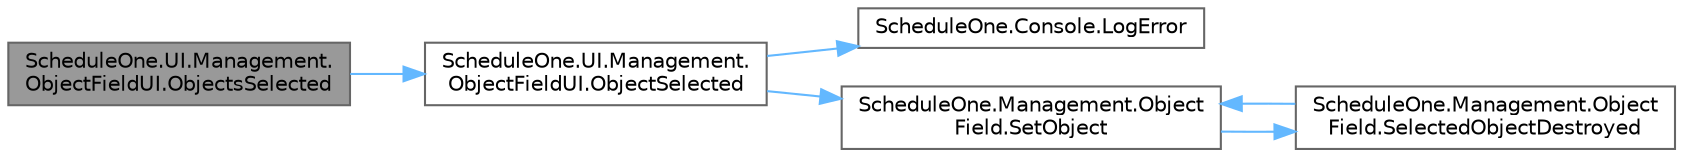 digraph "ScheduleOne.UI.Management.ObjectFieldUI.ObjectsSelected"
{
 // LATEX_PDF_SIZE
  bgcolor="transparent";
  edge [fontname=Helvetica,fontsize=10,labelfontname=Helvetica,labelfontsize=10];
  node [fontname=Helvetica,fontsize=10,shape=box,height=0.2,width=0.4];
  rankdir="LR";
  Node1 [id="Node000001",label="ScheduleOne.UI.Management.\lObjectFieldUI.ObjectsSelected",height=0.2,width=0.4,color="gray40", fillcolor="grey60", style="filled", fontcolor="black",tooltip=" "];
  Node1 -> Node2 [id="edge1_Node000001_Node000002",color="steelblue1",style="solid",tooltip=" "];
  Node2 [id="Node000002",label="ScheduleOne.UI.Management.\lObjectFieldUI.ObjectSelected",height=0.2,width=0.4,color="grey40", fillcolor="white", style="filled",URL="$class_schedule_one_1_1_u_i_1_1_management_1_1_object_field_u_i.html#a055e2f33e45dd7e318d22357a646434a",tooltip=" "];
  Node2 -> Node3 [id="edge2_Node000002_Node000003",color="steelblue1",style="solid",tooltip=" "];
  Node3 [id="Node000003",label="ScheduleOne.Console.LogError",height=0.2,width=0.4,color="grey40", fillcolor="white", style="filled",URL="$class_schedule_one_1_1_console.html#af815c154f3082a5bf25f62c7cc93fad2",tooltip=" "];
  Node2 -> Node4 [id="edge3_Node000002_Node000004",color="steelblue1",style="solid",tooltip=" "];
  Node4 [id="Node000004",label="ScheduleOne.Management.Object\lField.SetObject",height=0.2,width=0.4,color="grey40", fillcolor="white", style="filled",URL="$class_schedule_one_1_1_management_1_1_object_field.html#acf2532d08f29da9ee6824bf1508d5126",tooltip=" "];
  Node4 -> Node5 [id="edge4_Node000004_Node000005",color="steelblue1",style="solid",tooltip=" "];
  Node5 [id="Node000005",label="ScheduleOne.Management.Object\lField.SelectedObjectDestroyed",height=0.2,width=0.4,color="grey40", fillcolor="white", style="filled",URL="$class_schedule_one_1_1_management_1_1_object_field.html#a5fbe66ba37a0b7565b680652880b6c20",tooltip=" "];
  Node5 -> Node4 [id="edge5_Node000005_Node000004",color="steelblue1",style="solid",tooltip=" "];
}
